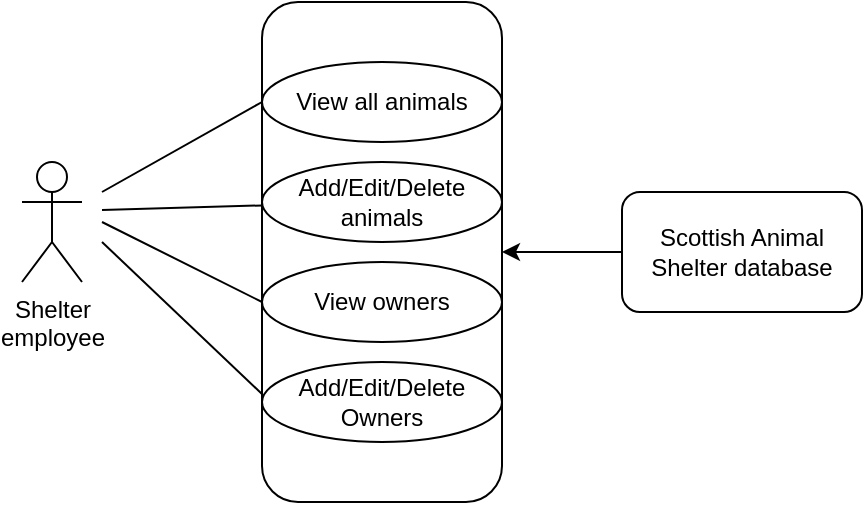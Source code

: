 <mxfile version="10.9.5" type="device"><diagram id="8sOVbgofnpQLVt0-J1va" name="Page-1"><mxGraphModel dx="1106" dy="832" grid="1" gridSize="10" guides="1" tooltips="1" connect="1" arrows="1" fold="1" page="1" pageScale="1" pageWidth="1169" pageHeight="826" math="0" shadow="0"><root><mxCell id="0"/><mxCell id="1" parent="0"/><mxCell id="Yi8bcCl8I7MaxLw1PKW1-1" value="" style="rounded=1;whiteSpace=wrap;html=1;" vertex="1" parent="1"><mxGeometry x="200" y="70" width="120" height="250" as="geometry"/></mxCell><mxCell id="jNzLO2JC-vDBzuNU6OKb-1" value="Shelter&lt;br&gt;employee" style="shape=umlActor;verticalLabelPosition=bottom;labelBackgroundColor=#ffffff;verticalAlign=top;html=1;outlineConnect=0;" parent="1" vertex="1"><mxGeometry x="80" y="150" width="30" height="60" as="geometry"/></mxCell><mxCell id="jNzLO2JC-vDBzuNU6OKb-14" value="" style="group" parent="1" vertex="1" connectable="0"><mxGeometry x="200" y="150" width="120" height="40" as="geometry"/></mxCell><mxCell id="jNzLO2JC-vDBzuNU6OKb-13" value="" style="ellipse;whiteSpace=wrap;html=1;" parent="jNzLO2JC-vDBzuNU6OKb-14" vertex="1"><mxGeometry width="120" height="40" as="geometry"/></mxCell><mxCell id="jNzLO2JC-vDBzuNU6OKb-12" value="Add/Edit/Delete animals" style="text;html=1;strokeColor=none;fillColor=none;align=center;verticalAlign=middle;whiteSpace=wrap;rounded=0;" parent="jNzLO2JC-vDBzuNU6OKb-14" vertex="1"><mxGeometry x="15" y="10" width="90" height="20" as="geometry"/></mxCell><mxCell id="jNzLO2JC-vDBzuNU6OKb-18" value="" style="group" parent="1" vertex="1" connectable="0"><mxGeometry x="200" y="100" width="120" height="40" as="geometry"/></mxCell><mxCell id="jNzLO2JC-vDBzuNU6OKb-10" value="" style="ellipse;whiteSpace=wrap;html=1;" parent="jNzLO2JC-vDBzuNU6OKb-18" vertex="1"><mxGeometry width="120" height="40" as="geometry"/></mxCell><mxCell id="jNzLO2JC-vDBzuNU6OKb-11" value="View all animals" style="text;html=1;strokeColor=none;fillColor=none;align=center;verticalAlign=middle;whiteSpace=wrap;rounded=0;" parent="jNzLO2JC-vDBzuNU6OKb-18" vertex="1"><mxGeometry x="15" y="10" width="90" height="20" as="geometry"/></mxCell><mxCell id="jNzLO2JC-vDBzuNU6OKb-19" value="" style="group" parent="1" vertex="1" connectable="0"><mxGeometry x="200" y="200" width="120" height="40" as="geometry"/></mxCell><mxCell id="jNzLO2JC-vDBzuNU6OKb-15" value="" style="group" parent="jNzLO2JC-vDBzuNU6OKb-19" vertex="1" connectable="0"><mxGeometry width="120" height="40" as="geometry"/></mxCell><mxCell id="jNzLO2JC-vDBzuNU6OKb-16" value="" style="ellipse;whiteSpace=wrap;html=1;" parent="jNzLO2JC-vDBzuNU6OKb-15" vertex="1"><mxGeometry width="120" height="40" as="geometry"/></mxCell><mxCell id="jNzLO2JC-vDBzuNU6OKb-17" value="View owners" style="text;html=1;strokeColor=none;fillColor=none;align=center;verticalAlign=middle;whiteSpace=wrap;rounded=0;" parent="jNzLO2JC-vDBzuNU6OKb-15" vertex="1"><mxGeometry x="15" y="10" width="90" height="20" as="geometry"/></mxCell><mxCell id="jNzLO2JC-vDBzuNU6OKb-20" value="" style="group" parent="1" vertex="1" connectable="0"><mxGeometry x="200" y="250" width="120" height="40" as="geometry"/></mxCell><mxCell id="jNzLO2JC-vDBzuNU6OKb-21" value="" style="ellipse;whiteSpace=wrap;html=1;" parent="jNzLO2JC-vDBzuNU6OKb-20" vertex="1"><mxGeometry width="120" height="40" as="geometry"/></mxCell><mxCell id="jNzLO2JC-vDBzuNU6OKb-22" value="Add/Edit/Delete Owners" style="text;html=1;strokeColor=none;fillColor=none;align=center;verticalAlign=middle;whiteSpace=wrap;rounded=0;" parent="jNzLO2JC-vDBzuNU6OKb-20" vertex="1"><mxGeometry x="15" y="10" width="90" height="20" as="geometry"/></mxCell><mxCell id="jNzLO2JC-vDBzuNU6OKb-23" value="" style="endArrow=none;html=1;entryX=0;entryY=0.5;entryDx=0;entryDy=0;" parent="1" target="jNzLO2JC-vDBzuNU6OKb-10" edge="1"><mxGeometry width="50" height="50" relative="1" as="geometry"><mxPoint x="120" y="165" as="sourcePoint"/><mxPoint x="200" y="115" as="targetPoint"/></mxGeometry></mxCell><mxCell id="jNzLO2JC-vDBzuNU6OKb-24" value="" style="endArrow=none;html=1;" parent="1" target="jNzLO2JC-vDBzuNU6OKb-13" edge="1"><mxGeometry width="50" height="50" relative="1" as="geometry"><mxPoint x="120" y="174" as="sourcePoint"/><mxPoint x="210" y="130" as="targetPoint"/></mxGeometry></mxCell><mxCell id="jNzLO2JC-vDBzuNU6OKb-26" value="" style="endArrow=none;html=1;entryX=0;entryY=0.5;entryDx=0;entryDy=0;" parent="1" target="jNzLO2JC-vDBzuNU6OKb-16" edge="1"><mxGeometry width="50" height="50" relative="1" as="geometry"><mxPoint x="120" y="180" as="sourcePoint"/><mxPoint x="180" y="190" as="targetPoint"/></mxGeometry></mxCell><mxCell id="jNzLO2JC-vDBzuNU6OKb-27" value="" style="endArrow=none;html=1;" parent="1" edge="1"><mxGeometry width="50" height="50" relative="1" as="geometry"><mxPoint x="120" y="190" as="sourcePoint"/><mxPoint x="200" y="266" as="targetPoint"/></mxGeometry></mxCell><mxCell id="jNzLO2JC-vDBzuNU6OKb-28" value="Scottish Animal Shelter database" style="rounded=1;whiteSpace=wrap;html=1;" parent="1" vertex="1"><mxGeometry x="380" y="165" width="120" height="60" as="geometry"/></mxCell><mxCell id="Yi8bcCl8I7MaxLw1PKW1-2" value="" style="endArrow=classic;html=1;exitX=0;exitY=0.5;exitDx=0;exitDy=0;entryX=1;entryY=0.5;entryDx=0;entryDy=0;" edge="1" parent="1" source="jNzLO2JC-vDBzuNU6OKb-28" target="Yi8bcCl8I7MaxLw1PKW1-1"><mxGeometry width="50" height="50" relative="1" as="geometry"><mxPoint x="370" y="140" as="sourcePoint"/><mxPoint x="320" y="190" as="targetPoint"/></mxGeometry></mxCell></root></mxGraphModel></diagram></mxfile>